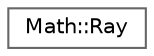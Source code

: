 digraph "Graphical Class Hierarchy"
{
 // LATEX_PDF_SIZE
  bgcolor="transparent";
  edge [fontname=Helvetica,fontsize=10,labelfontname=Helvetica,labelfontsize=10];
  node [fontname=Helvetica,fontsize=10,shape=box,height=0.2,width=0.4];
  rankdir="LR";
  Node0 [id="Node000000",label="Math::Ray",height=0.2,width=0.4,color="grey40", fillcolor="white", style="filled",URL="$structMath_1_1Ray.html",tooltip=" "];
}
